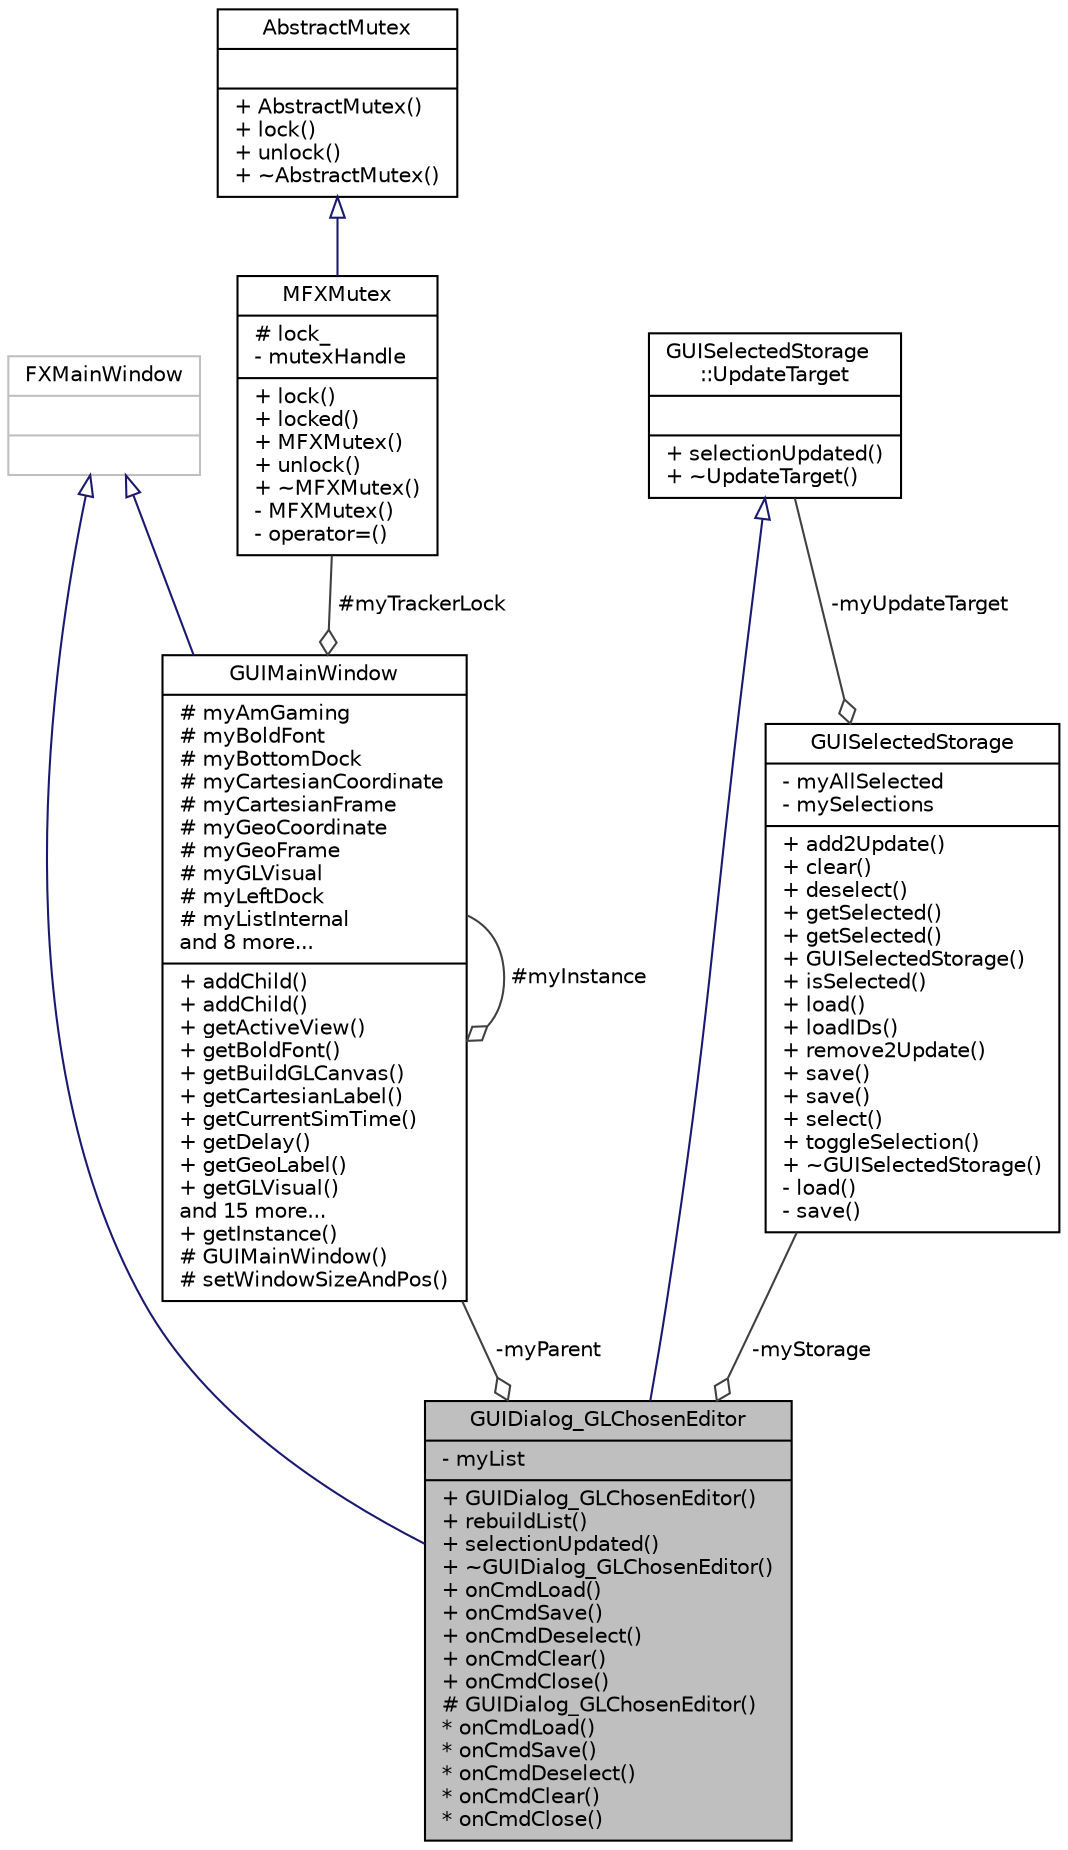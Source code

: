 digraph "GUIDialog_GLChosenEditor"
{
  edge [fontname="Helvetica",fontsize="10",labelfontname="Helvetica",labelfontsize="10"];
  node [fontname="Helvetica",fontsize="10",shape=record];
  Node3 [label="{GUIDialog_GLChosenEditor\n|- myList\l|+ GUIDialog_GLChosenEditor()\l+ rebuildList()\l+ selectionUpdated()\l+ ~GUIDialog_GLChosenEditor()\l+ onCmdLoad()\l+ onCmdSave()\l+ onCmdDeselect()\l+ onCmdClear()\l+ onCmdClose()\l# GUIDialog_GLChosenEditor()\l* onCmdLoad()\l* onCmdSave()\l* onCmdDeselect()\l* onCmdClear()\l* onCmdClose()\l}",height=0.2,width=0.4,color="black", fillcolor="grey75", style="filled", fontcolor="black"];
  Node4 -> Node3 [dir="back",color="midnightblue",fontsize="10",style="solid",arrowtail="onormal",fontname="Helvetica"];
  Node4 [label="{FXMainWindow\n||}",height=0.2,width=0.4,color="grey75", fillcolor="white", style="filled"];
  Node5 -> Node3 [dir="back",color="midnightblue",fontsize="10",style="solid",arrowtail="onormal",fontname="Helvetica"];
  Node5 [label="{GUISelectedStorage\l::UpdateTarget\n||+ selectionUpdated()\l+ ~UpdateTarget()\l}",height=0.2,width=0.4,color="black", fillcolor="white", style="filled",URL="$d5/d58/class_g_u_i_selected_storage_1_1_update_target.html"];
  Node6 -> Node3 [color="grey25",fontsize="10",style="solid",label=" -myParent" ,arrowhead="odiamond",fontname="Helvetica"];
  Node6 [label="{GUIMainWindow\n|# myAmGaming\l# myBoldFont\l# myBottomDock\l# myCartesianCoordinate\l# myCartesianFrame\l# myGeoCoordinate\l# myGeoFrame\l# myGLVisual\l# myLeftDock\l# myListInternal\land 8 more...\l|+ addChild()\l+ addChild()\l+ getActiveView()\l+ getBoldFont()\l+ getBuildGLCanvas()\l+ getCartesianLabel()\l+ getCurrentSimTime()\l+ getDelay()\l+ getGeoLabel()\l+ getGLVisual()\land 15 more...\l+ getInstance()\l# GUIMainWindow()\l# setWindowSizeAndPos()\l}",height=0.2,width=0.4,color="black", fillcolor="white", style="filled",URL="$db/dba/class_g_u_i_main_window.html"];
  Node4 -> Node6 [dir="back",color="midnightblue",fontsize="10",style="solid",arrowtail="onormal",fontname="Helvetica"];
  Node6 -> Node6 [color="grey25",fontsize="10",style="solid",label=" #myInstance" ,arrowhead="odiamond",fontname="Helvetica"];
  Node7 -> Node6 [color="grey25",fontsize="10",style="solid",label=" #myTrackerLock" ,arrowhead="odiamond",fontname="Helvetica"];
  Node7 [label="{MFXMutex\n|# lock_\l- mutexHandle\l|+ lock()\l+ locked()\l+ MFXMutex()\l+ unlock()\l+ ~MFXMutex()\l- MFXMutex()\l- operator=()\l}",height=0.2,width=0.4,color="black", fillcolor="white", style="filled",URL="$d9/d79/class_m_f_x_mutex.html"];
  Node8 -> Node7 [dir="back",color="midnightblue",fontsize="10",style="solid",arrowtail="onormal",fontname="Helvetica"];
  Node8 [label="{AbstractMutex\n||+ AbstractMutex()\l+ lock()\l+ unlock()\l+ ~AbstractMutex()\l}",height=0.2,width=0.4,color="black", fillcolor="white", style="filled",URL="$d1/d30/class_abstract_mutex.html",tooltip="An abstract class for encapsulating mutex implementations. "];
  Node9 -> Node3 [color="grey25",fontsize="10",style="solid",label=" -myStorage" ,arrowhead="odiamond",fontname="Helvetica"];
  Node9 [label="{GUISelectedStorage\n|- myAllSelected\l- mySelections\l|+ add2Update()\l+ clear()\l+ deselect()\l+ getSelected()\l+ getSelected()\l+ GUISelectedStorage()\l+ isSelected()\l+ load()\l+ loadIDs()\l+ remove2Update()\l+ save()\l+ save()\l+ select()\l+ toggleSelection()\l+ ~GUISelectedStorage()\l- load()\l- save()\l}",height=0.2,width=0.4,color="black", fillcolor="white", style="filled",URL="$d1/dae/class_g_u_i_selected_storage.html",tooltip="Storage for \"selected\" objects. "];
  Node5 -> Node9 [color="grey25",fontsize="10",style="solid",label=" -myUpdateTarget" ,arrowhead="odiamond",fontname="Helvetica"];
}
